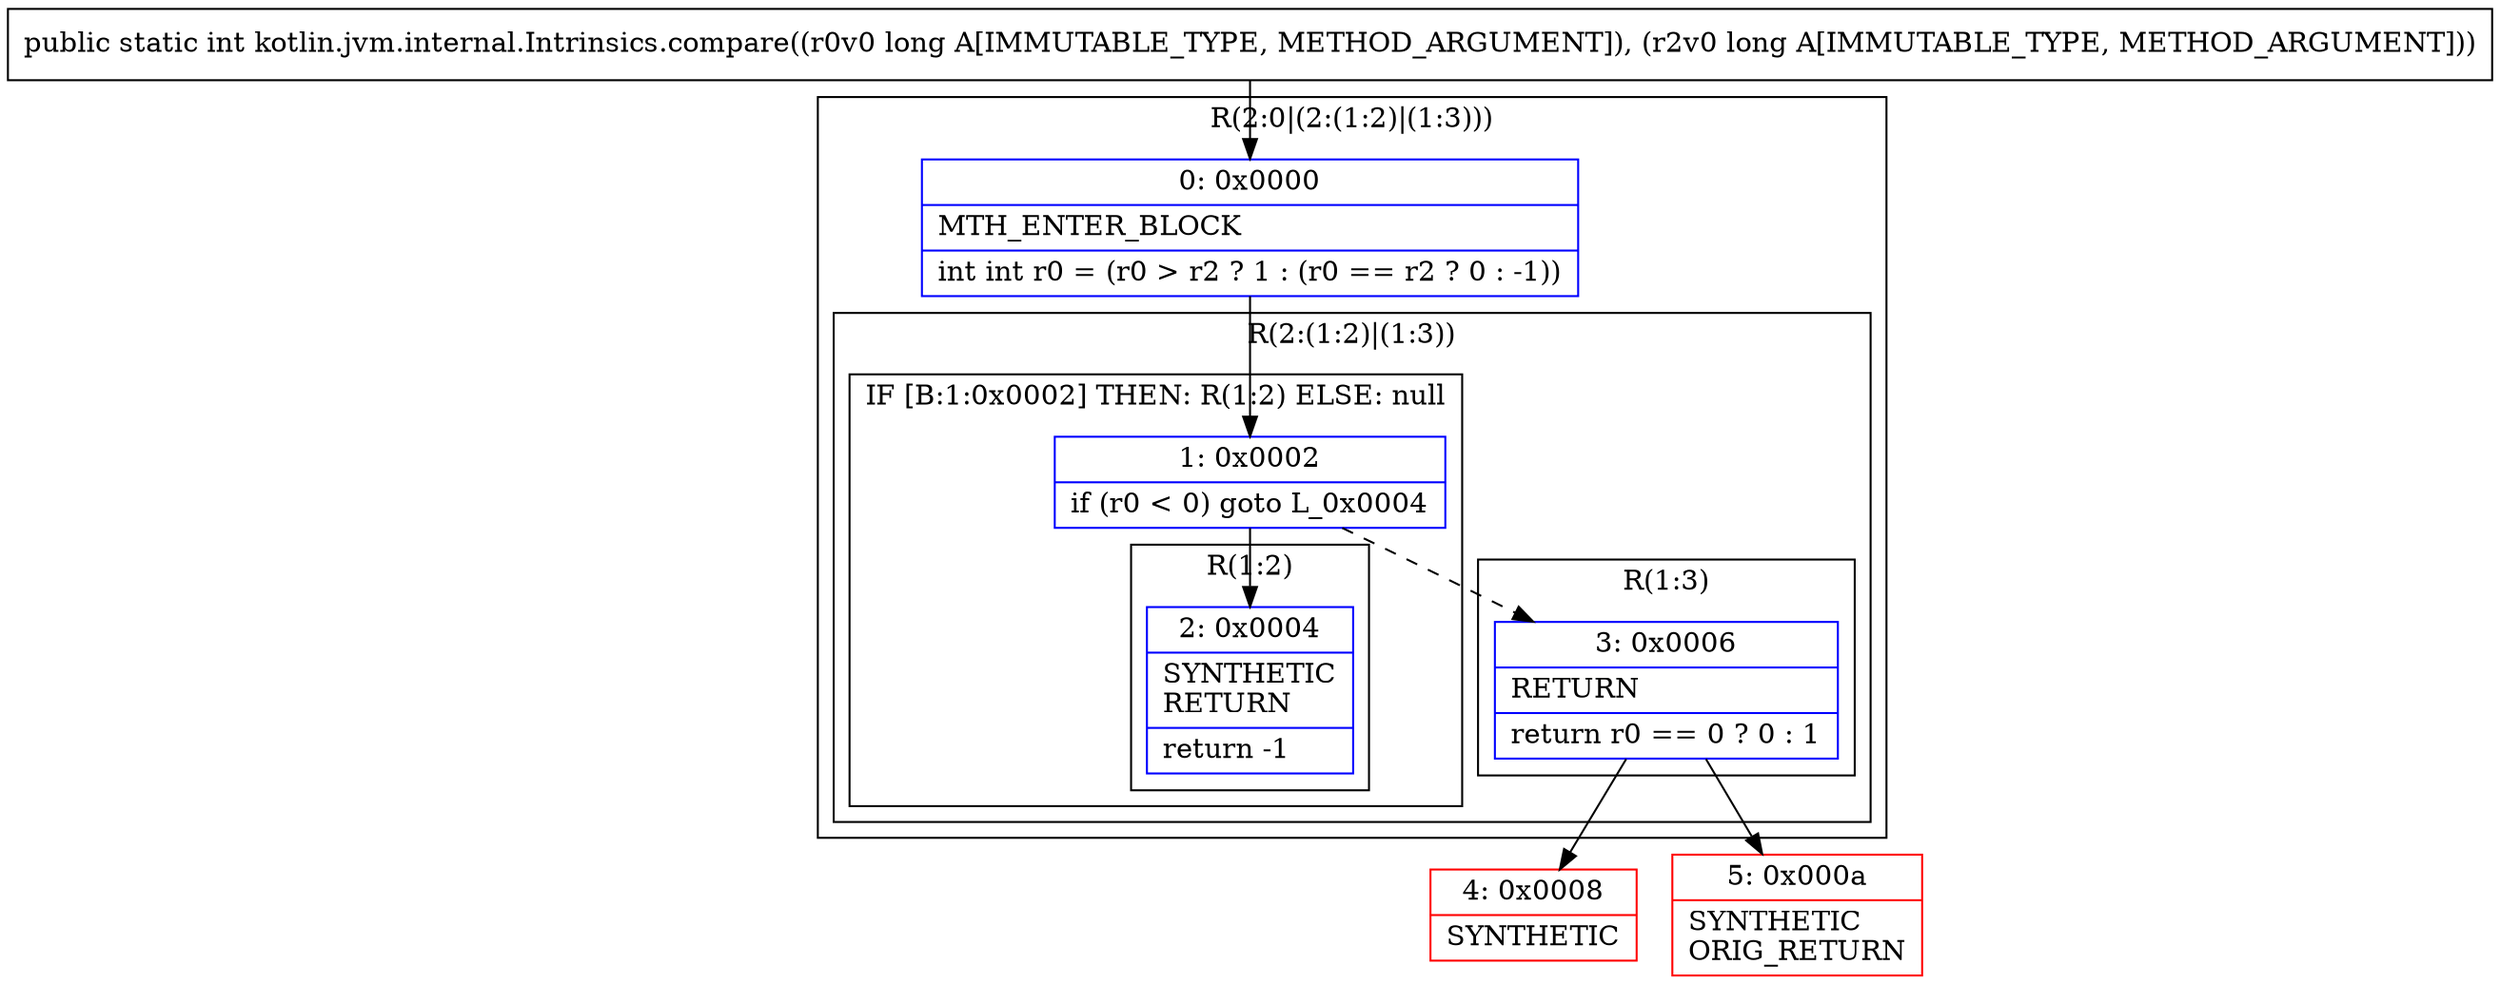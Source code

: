 digraph "CFG forkotlin.jvm.internal.Intrinsics.compare(JJ)I" {
subgraph cluster_Region_1588170173 {
label = "R(2:0|(2:(1:2)|(1:3)))";
node [shape=record,color=blue];
Node_0 [shape=record,label="{0\:\ 0x0000|MTH_ENTER_BLOCK\l|int int r0 = (r0 \> r2 ? 1 : (r0 == r2 ? 0 : \-1))\l}"];
subgraph cluster_Region_266933660 {
label = "R(2:(1:2)|(1:3))";
node [shape=record,color=blue];
subgraph cluster_IfRegion_1267150846 {
label = "IF [B:1:0x0002] THEN: R(1:2) ELSE: null";
node [shape=record,color=blue];
Node_1 [shape=record,label="{1\:\ 0x0002|if (r0 \< 0) goto L_0x0004\l}"];
subgraph cluster_Region_684026785 {
label = "R(1:2)";
node [shape=record,color=blue];
Node_2 [shape=record,label="{2\:\ 0x0004|SYNTHETIC\lRETURN\l|return \-1\l}"];
}
}
subgraph cluster_Region_1131728878 {
label = "R(1:3)";
node [shape=record,color=blue];
Node_3 [shape=record,label="{3\:\ 0x0006|RETURN\l|return r0 == 0 ? 0 : 1\l}"];
}
}
}
Node_4 [shape=record,color=red,label="{4\:\ 0x0008|SYNTHETIC\l}"];
Node_5 [shape=record,color=red,label="{5\:\ 0x000a|SYNTHETIC\lORIG_RETURN\l}"];
MethodNode[shape=record,label="{public static int kotlin.jvm.internal.Intrinsics.compare((r0v0 long A[IMMUTABLE_TYPE, METHOD_ARGUMENT]), (r2v0 long A[IMMUTABLE_TYPE, METHOD_ARGUMENT])) }"];
MethodNode -> Node_0;
Node_0 -> Node_1;
Node_1 -> Node_2;
Node_1 -> Node_3[style=dashed];
Node_3 -> Node_4;
Node_3 -> Node_5;
}

